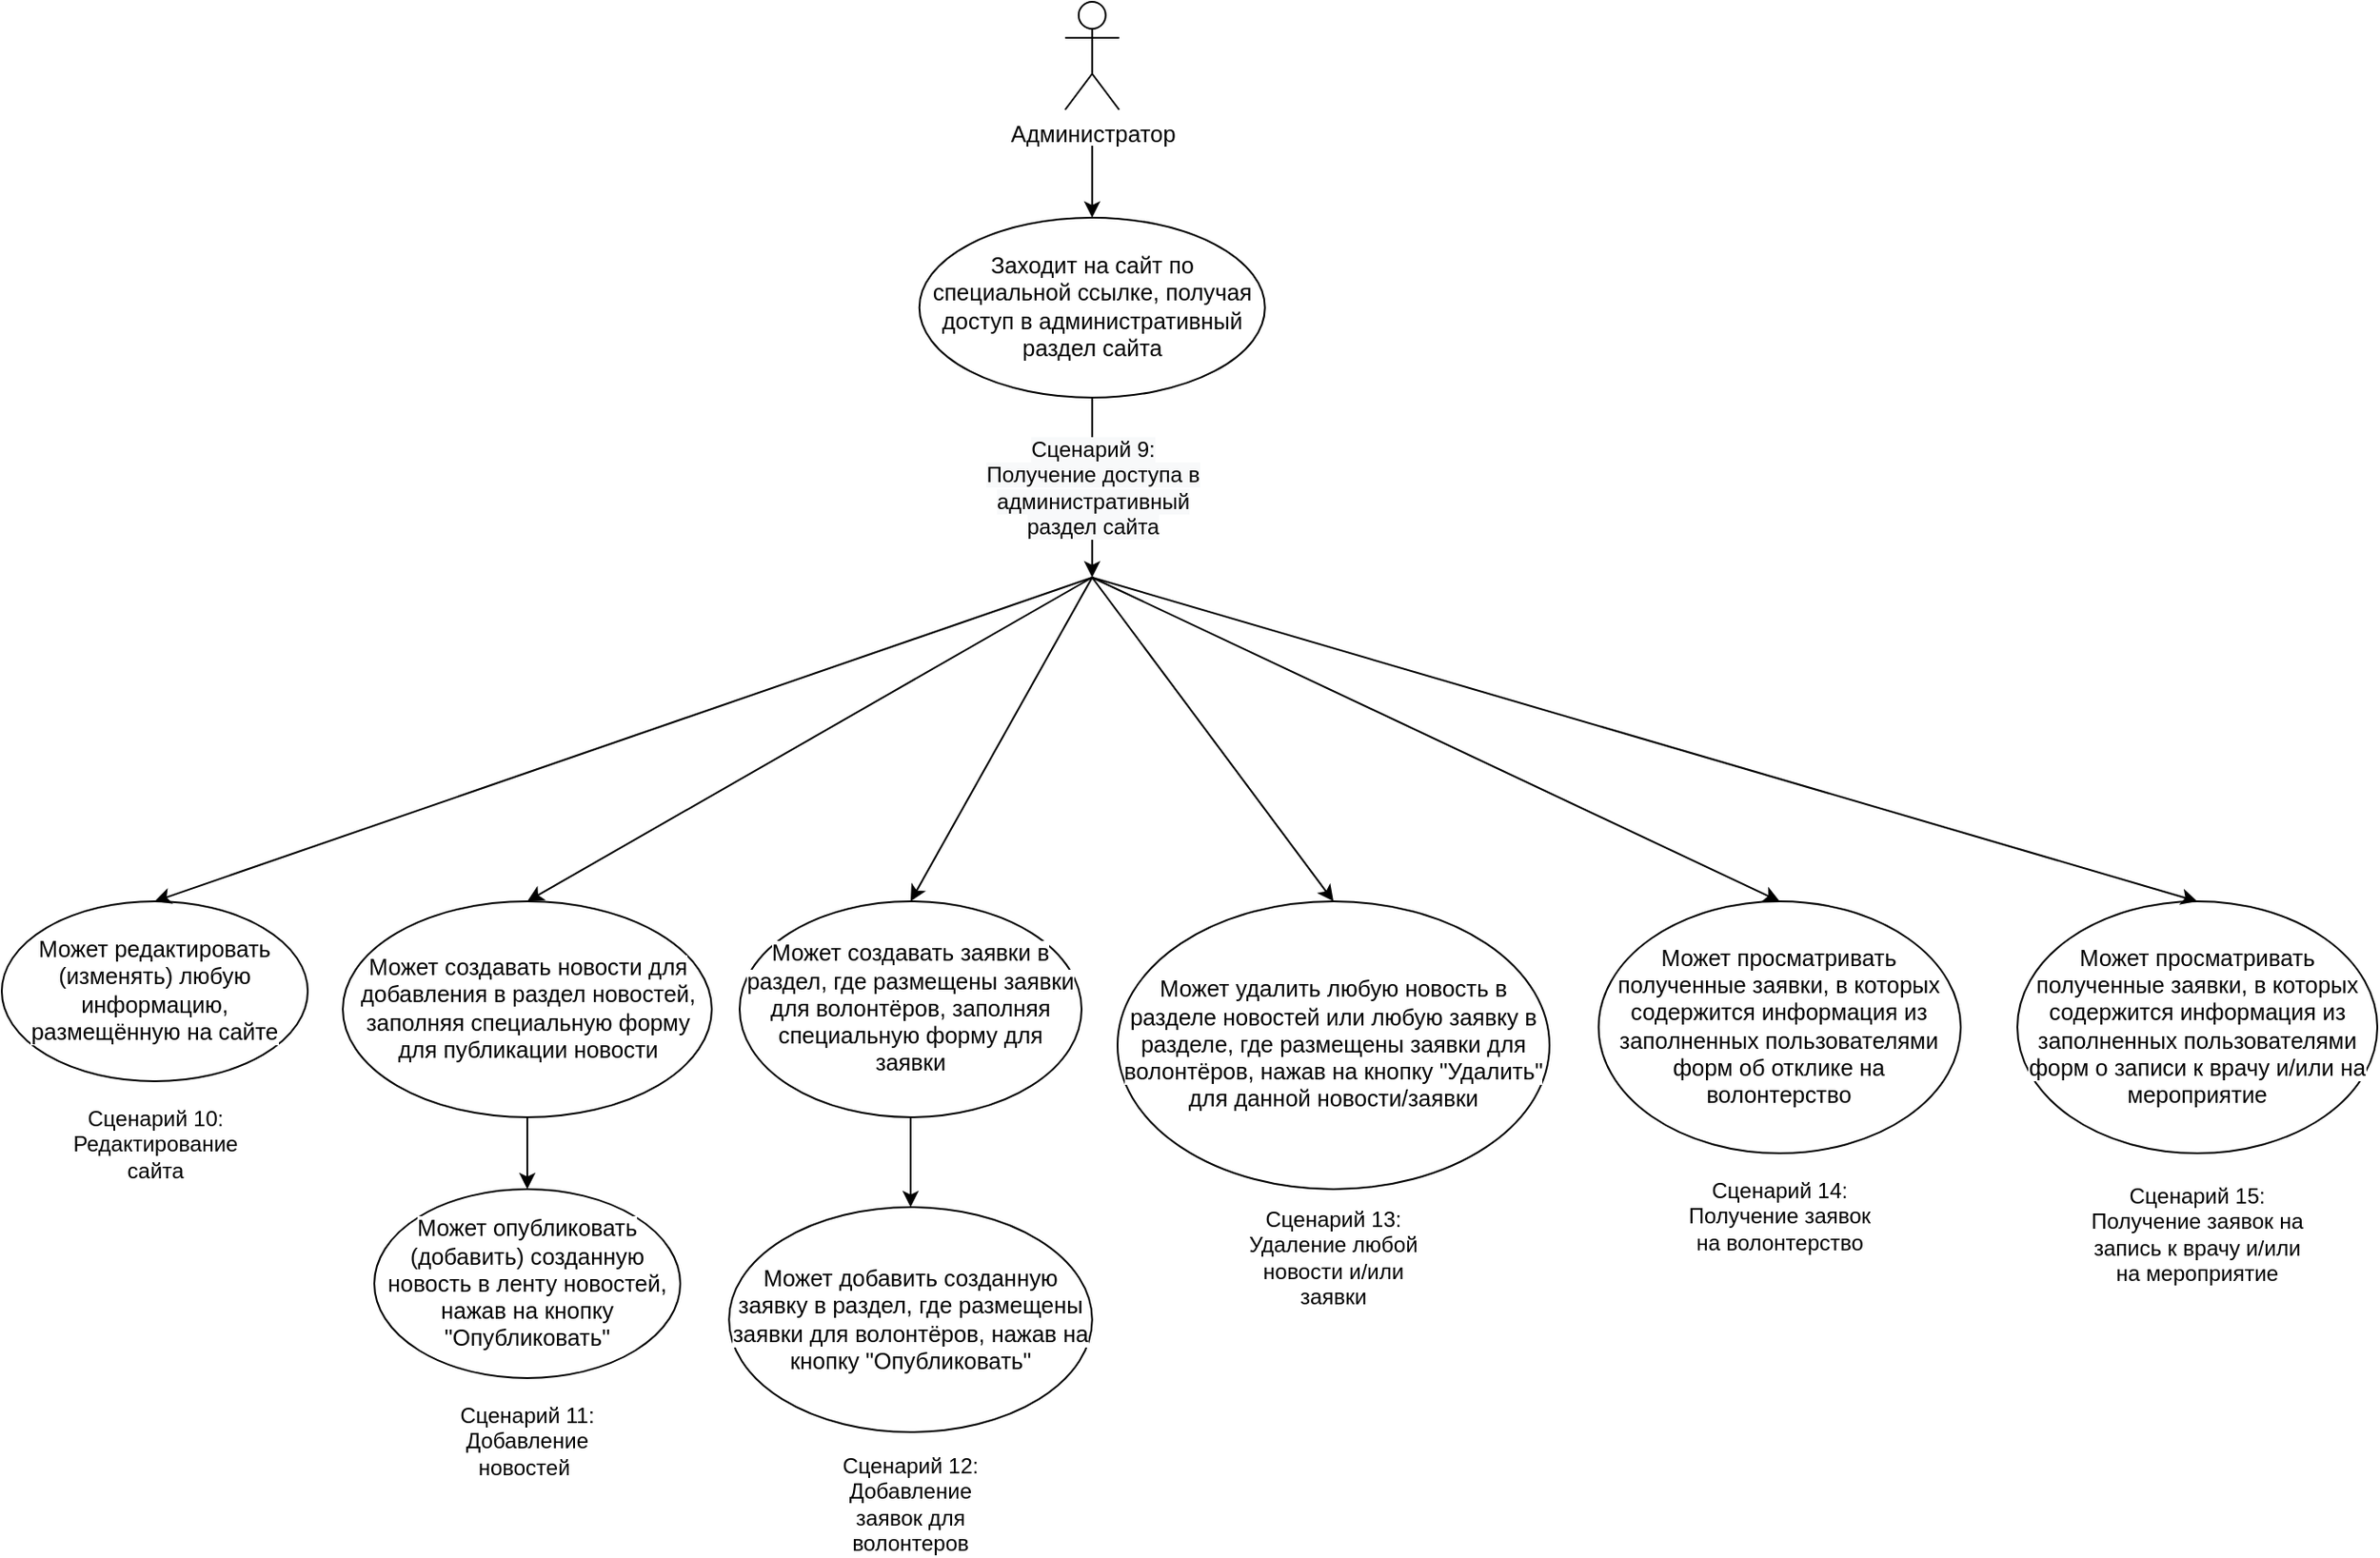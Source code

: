 <mxfile version="15.7.3" type="github"><diagram id="npg6XUi_GQ4owp6hLkDC" name="Page-1"><mxGraphModel dx="782" dy="1605" grid="1" gridSize="10" guides="1" tooltips="1" connect="1" arrows="1" fold="1" page="1" pageScale="1" pageWidth="827" pageHeight="1169" math="0" shadow="0"><root><mxCell id="0"/><mxCell id="1" parent="0"/><mxCell id="3rm-Uokr-CdUUra_U30H-1" value="&lt;span style=&quot;font-family: sans-serif ; font-size: 12.7px ; text-align: left ; background-color: rgb(255 , 255 , 255)&quot;&gt;Может редактировать (изменять) любую информацию, размещённую на сайте&lt;/span&gt;" style="ellipse;whiteSpace=wrap;html=1;" parent="1" vertex="1"><mxGeometry x="30" y="260" width="170" height="100" as="geometry"/></mxCell><mxCell id="3rm-Uokr-CdUUra_U30H-2" value="&lt;span style=&quot;font-family: sans-serif ; font-size: 12.7px ; text-align: left ; background-color: rgb(255 , 255 , 255)&quot;&gt;Администратор&lt;/span&gt;" style="shape=umlActor;verticalLabelPosition=bottom;verticalAlign=top;html=1;outlineConnect=0;" parent="1" vertex="1"><mxGeometry x="620.88" y="-240" width="30" height="60" as="geometry"/></mxCell><mxCell id="3rm-Uokr-CdUUra_U30H-5" value="" style="html=1;rounded=0;entryX=0.5;entryY=0;entryDx=0;entryDy=0;exitX=0.5;exitY=1;exitDx=0;exitDy=0;" parent="1" source="3rm-Uokr-CdUUra_U30H-60" target="3rm-Uokr-CdUUra_U30H-1" edge="1"><mxGeometry width="100" relative="1" as="geometry"><mxPoint x="671.475" y="90" as="sourcePoint"/><mxPoint x="460" y="190" as="targetPoint"/></mxGeometry></mxCell><mxCell id="3rm-Uokr-CdUUra_U30H-9" value="&lt;span style=&quot;font-family: sans-serif ; font-size: 12.7px ; text-align: left ; background-color: rgb(255 , 255 , 255)&quot;&gt;Может создавать новости для добавления в раздел новостей, заполняя специальную форму для публикации новости&lt;/span&gt;" style="ellipse;whiteSpace=wrap;html=1;" parent="1" vertex="1"><mxGeometry x="219.5" y="260" width="205" height="120" as="geometry"/></mxCell><mxCell id="3rm-Uokr-CdUUra_U30H-13" value="Сценарий 10: Редактирование сайта" style="text;html=1;strokeColor=none;fillColor=none;align=center;verticalAlign=middle;whiteSpace=wrap;rounded=0;" parent="1" vertex="1"><mxGeometry x="62.5" y="380" width="105" height="30" as="geometry"/></mxCell><mxCell id="3rm-Uokr-CdUUra_U30H-14" value="&lt;span style=&quot;font-family: sans-serif ; font-size: 12.7px ; text-align: left ; background-color: rgb(255 , 255 , 255)&quot;&gt;Может опубликовать (добавить) созданную новость в ленту новостей, нажав на кнопку &quot;Опубликовать&quot;&lt;/span&gt;" style="ellipse;whiteSpace=wrap;html=1;" parent="1" vertex="1"><mxGeometry x="237" y="420" width="170" height="105" as="geometry"/></mxCell><mxCell id="3rm-Uokr-CdUUra_U30H-15" value="" style="html=1;rounded=0;entryX=0.5;entryY=0;entryDx=0;entryDy=0;exitX=0.5;exitY=1;exitDx=0;exitDy=0;" parent="1" source="3rm-Uokr-CdUUra_U30H-60" target="3rm-Uokr-CdUUra_U30H-9" edge="1"><mxGeometry width="100" relative="1" as="geometry"><mxPoint x="671.475" y="90" as="sourcePoint"/><mxPoint x="125" y="240" as="targetPoint"/></mxGeometry></mxCell><mxCell id="3rm-Uokr-CdUUra_U30H-16" value="" style="html=1;rounded=0;entryX=0.5;entryY=0;entryDx=0;entryDy=0;" parent="1" source="3rm-Uokr-CdUUra_U30H-9" target="3rm-Uokr-CdUUra_U30H-14" edge="1"><mxGeometry width="100" relative="1" as="geometry"><mxPoint x="125" y="310" as="sourcePoint"/><mxPoint x="125" y="340" as="targetPoint"/></mxGeometry></mxCell><mxCell id="3rm-Uokr-CdUUra_U30H-17" value="Сценарий 11: Добавление новостей&amp;nbsp;" style="text;html=1;strokeColor=none;fillColor=none;align=center;verticalAlign=middle;whiteSpace=wrap;rounded=0;" parent="1" vertex="1"><mxGeometry x="268" y="545" width="108" height="30" as="geometry"/></mxCell><mxCell id="3rm-Uokr-CdUUra_U30H-18" value="&lt;span style=&quot;font-family: sans-serif ; font-size: 12.7px ; text-align: left ; background-color: rgb(255 , 255 , 255)&quot;&gt;Может создавать заявки в раздел, где размещены заявки для волонтёров, заполняя специальную форму для заявки&lt;/span&gt;" style="ellipse;whiteSpace=wrap;html=1;" parent="1" vertex="1"><mxGeometry x="440" y="260" width="190" height="120" as="geometry"/></mxCell><mxCell id="3rm-Uokr-CdUUra_U30H-19" value="Сценарий 12: Добавление заявок для волонтеров" style="text;html=1;strokeColor=none;fillColor=none;align=center;verticalAlign=middle;whiteSpace=wrap;rounded=0;" parent="1" vertex="1"><mxGeometry x="481" y="580" width="108" height="30" as="geometry"/></mxCell><mxCell id="3rm-Uokr-CdUUra_U30H-20" value="" style="html=1;rounded=0;entryX=0.5;entryY=0;entryDx=0;entryDy=0;exitX=0.5;exitY=1;exitDx=0;exitDy=0;" parent="1" source="3rm-Uokr-CdUUra_U30H-60" target="3rm-Uokr-CdUUra_U30H-18" edge="1"><mxGeometry width="100" relative="1" as="geometry"><mxPoint x="671.475" y="90" as="sourcePoint"/><mxPoint x="332" y="270" as="targetPoint"/></mxGeometry></mxCell><mxCell id="3rm-Uokr-CdUUra_U30H-21" value="&lt;span style=&quot;font-family: sans-serif ; font-size: 12.7px ; text-align: left ; background-color: rgb(255 , 255 , 255)&quot;&gt;Может добавить созданную заявку в раздел, где размещены заявки для волонтёров, нажав на кнопку &quot;Опубликовать&quot;&lt;/span&gt;" style="ellipse;whiteSpace=wrap;html=1;" parent="1" vertex="1"><mxGeometry x="434.12" y="430" width="201.75" height="125" as="geometry"/></mxCell><mxCell id="3rm-Uokr-CdUUra_U30H-22" value="" style="html=1;rounded=0;entryX=0.5;entryY=0;entryDx=0;entryDy=0;" parent="1" source="3rm-Uokr-CdUUra_U30H-18" target="3rm-Uokr-CdUUra_U30H-21" edge="1"><mxGeometry width="100" relative="1" as="geometry"><mxPoint x="332" y="340" as="sourcePoint"/><mxPoint x="332" y="370" as="targetPoint"/></mxGeometry></mxCell><mxCell id="3rm-Uokr-CdUUra_U30H-23" value="&lt;span style=&quot;font-family: sans-serif ; font-size: 12.7px ; text-align: left ; background-color: rgb(255 , 255 , 255)&quot;&gt;Может удалить любую новость в разделе новостей или любую заявку в разделе, где размещены заявки для волонтёров, нажав на кнопку &quot;Удалить&quot; для данной новости/заявки&lt;/span&gt;" style="ellipse;whiteSpace=wrap;html=1;" parent="1" vertex="1"><mxGeometry x="650" y="260" width="240" height="160" as="geometry"/></mxCell><mxCell id="3rm-Uokr-CdUUra_U30H-24" value="Сценарий 13: Удаление любой новости и/или заявки" style="text;html=1;strokeColor=none;fillColor=none;align=center;verticalAlign=middle;whiteSpace=wrap;rounded=0;" parent="1" vertex="1"><mxGeometry x="716" y="442.5" width="108" height="30" as="geometry"/></mxCell><mxCell id="3rm-Uokr-CdUUra_U30H-27" value="" style="html=1;rounded=0;entryX=0.5;entryY=0;entryDx=0;entryDy=0;exitX=0.5;exitY=1;exitDx=0;exitDy=0;" parent="1" source="3rm-Uokr-CdUUra_U30H-60" target="3rm-Uokr-CdUUra_U30H-23" edge="1"><mxGeometry width="100" relative="1" as="geometry"><mxPoint x="671.475" y="90" as="sourcePoint"/><mxPoint x="546" y="270" as="targetPoint"/></mxGeometry></mxCell><mxCell id="3rm-Uokr-CdUUra_U30H-28" value="&lt;span style=&quot;font-family: sans-serif ; font-size: 12.7px ; text-align: left ; background-color: rgb(255 , 255 , 255)&quot;&gt;Может просматривать полученные заявки, в которых содержится информация из заполненных пользователями форм об отклике на волонтерство&lt;/span&gt;" style="ellipse;whiteSpace=wrap;html=1;" parent="1" vertex="1"><mxGeometry x="917.32" y="260" width="201.2" height="140" as="geometry"/></mxCell><mxCell id="3rm-Uokr-CdUUra_U30H-29" value="Сценарий 14: Получение заявок на волонтерство" style="text;html=1;strokeColor=none;fillColor=none;align=center;verticalAlign=middle;whiteSpace=wrap;rounded=0;" parent="1" vertex="1"><mxGeometry x="963.92" y="420" width="108" height="30" as="geometry"/></mxCell><mxCell id="3rm-Uokr-CdUUra_U30H-32" value="&lt;span style=&quot;font-family: sans-serif ; font-size: 12.7px ; text-align: left ; background-color: rgb(255 , 255 , 255)&quot;&gt;Может просматривать полученные заявки, в которых содержится информация из заполненных пользователями форм о записи к врачу и/или на мероприятие&lt;/span&gt;" style="ellipse;whiteSpace=wrap;html=1;" parent="1" vertex="1"><mxGeometry x="1150" y="260" width="200" height="140" as="geometry"/></mxCell><mxCell id="3rm-Uokr-CdUUra_U30H-33" value="Сценарий 15: Получение заявок на запись к врачу и/или на мероприятие" style="text;html=1;strokeColor=none;fillColor=none;align=center;verticalAlign=middle;whiteSpace=wrap;rounded=0;" parent="1" vertex="1"><mxGeometry x="1188" y="430" width="124" height="30" as="geometry"/></mxCell><mxCell id="3rm-Uokr-CdUUra_U30H-43" value="" style="html=1;rounded=0;entryX=0.5;entryY=0;entryDx=0;entryDy=0;exitX=0.5;exitY=1;exitDx=0;exitDy=0;" parent="1" source="3rm-Uokr-CdUUra_U30H-60" target="3rm-Uokr-CdUUra_U30H-28" edge="1"><mxGeometry width="100" relative="1" as="geometry"><mxPoint x="671.475" y="90" as="sourcePoint"/><mxPoint x="745" y="270" as="targetPoint"/></mxGeometry></mxCell><mxCell id="3rm-Uokr-CdUUra_U30H-44" value="" style="html=1;rounded=0;entryX=0.5;entryY=0;entryDx=0;entryDy=0;exitX=0.5;exitY=1;exitDx=0;exitDy=0;" parent="1" source="3rm-Uokr-CdUUra_U30H-60" target="3rm-Uokr-CdUUra_U30H-32" edge="1"><mxGeometry width="100" relative="1" as="geometry"><mxPoint x="671.475" y="90" as="sourcePoint"/><mxPoint x="940.875" y="270" as="targetPoint"/></mxGeometry></mxCell><mxCell id="3rm-Uokr-CdUUra_U30H-50" value="&lt;span style=&quot;font-family: sans-serif ; font-size: 12.7px ; text-align: left ; background-color: rgb(255 , 255 , 255)&quot;&gt;Заходит на сайт по специальной ссылке, получая доступ в административный раздел сайта&lt;/span&gt;" style="ellipse;whiteSpace=wrap;html=1;" parent="1" vertex="1"><mxGeometry x="539.88" y="-120" width="192" height="100" as="geometry"/></mxCell><mxCell id="3rm-Uokr-CdUUra_U30H-53" value="" style="html=1;rounded=0;entryX=0.5;entryY=0;entryDx=0;entryDy=0;" parent="1" target="3rm-Uokr-CdUUra_U30H-50" edge="1"><mxGeometry width="100" relative="1" as="geometry"><mxPoint x="635.88" y="-160" as="sourcePoint"/><mxPoint x="730.88" y="-150" as="targetPoint"/><Array as="points"/></mxGeometry></mxCell><mxCell id="3rm-Uokr-CdUUra_U30H-58" value="" style="endArrow=classic;html=1;rounded=0;exitX=0.5;exitY=1;exitDx=0;exitDy=0;entryX=0;entryY=0;entryDx=0;entryDy=0;" parent="1" source="3rm-Uokr-CdUUra_U30H-50" target="3rm-Uokr-CdUUra_U30H-60" edge="1"><mxGeometry relative="1" as="geometry"><mxPoint x="670" y="-10" as="sourcePoint"/><mxPoint x="675" y="20" as="targetPoint"/></mxGeometry></mxCell><mxCell id="3rm-Uokr-CdUUra_U30H-59" value="&lt;span style=&quot;font-size: 12px ; background-color: rgb(248 , 249 , 250)&quot;&gt;Сценарий 9: &lt;br&gt;Получение доступа в &lt;br&gt;административный &lt;br&gt;раздел сайта&lt;/span&gt;" style="edgeLabel;resizable=0;html=1;align=center;verticalAlign=middle;" parent="3rm-Uokr-CdUUra_U30H-58" connectable="0" vertex="1"><mxGeometry relative="1" as="geometry"/></mxCell><mxCell id="3rm-Uokr-CdUUra_U30H-60" value="" style="ellipse;whiteSpace=wrap;html=1;" parent="1" vertex="1"><mxGeometry x="635.88" y="80" as="geometry"/></mxCell></root></mxGraphModel></diagram></mxfile>